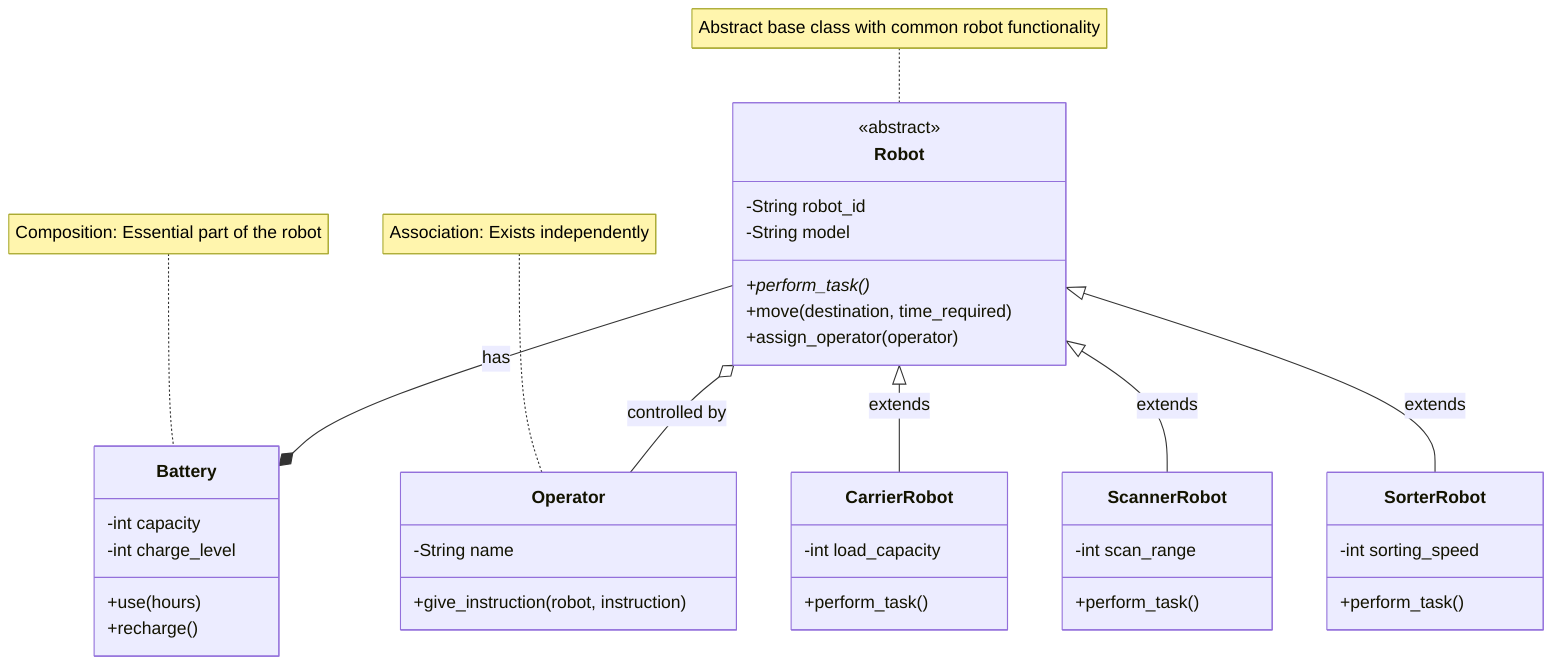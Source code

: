 classDiagram
    class Robot {
        <<abstract>>
        -String robot_id
        -String model
        +perform_task()* 
        +move(destination, time_required)
        +assign_operator(operator)
    }

    class Battery {
        -int capacity
        -int charge_level
        +use(hours)
        +recharge()
    }

    class Operator {
        -String name
        +give_instruction(robot, instruction)
    }

    class CarrierRobot {
        -int load_capacity
        +perform_task()
    }

    class ScannerRobot {
        -int scan_range
        +perform_task()
    }

    class SorterRobot {
        -int sorting_speed
        +perform_task()
    }

    Robot --* Battery : has
    Robot o-- Operator : controlled by
    Robot <|-- CarrierRobot : extends
    Robot <|-- ScannerRobot : extends
    Robot <|-- SorterRobot : extends

    note for Robot "Abstract base class with common robot functionality"
    note for Battery "Composition: Essential part of the robot"
    note for Operator "Association: Exists independently"